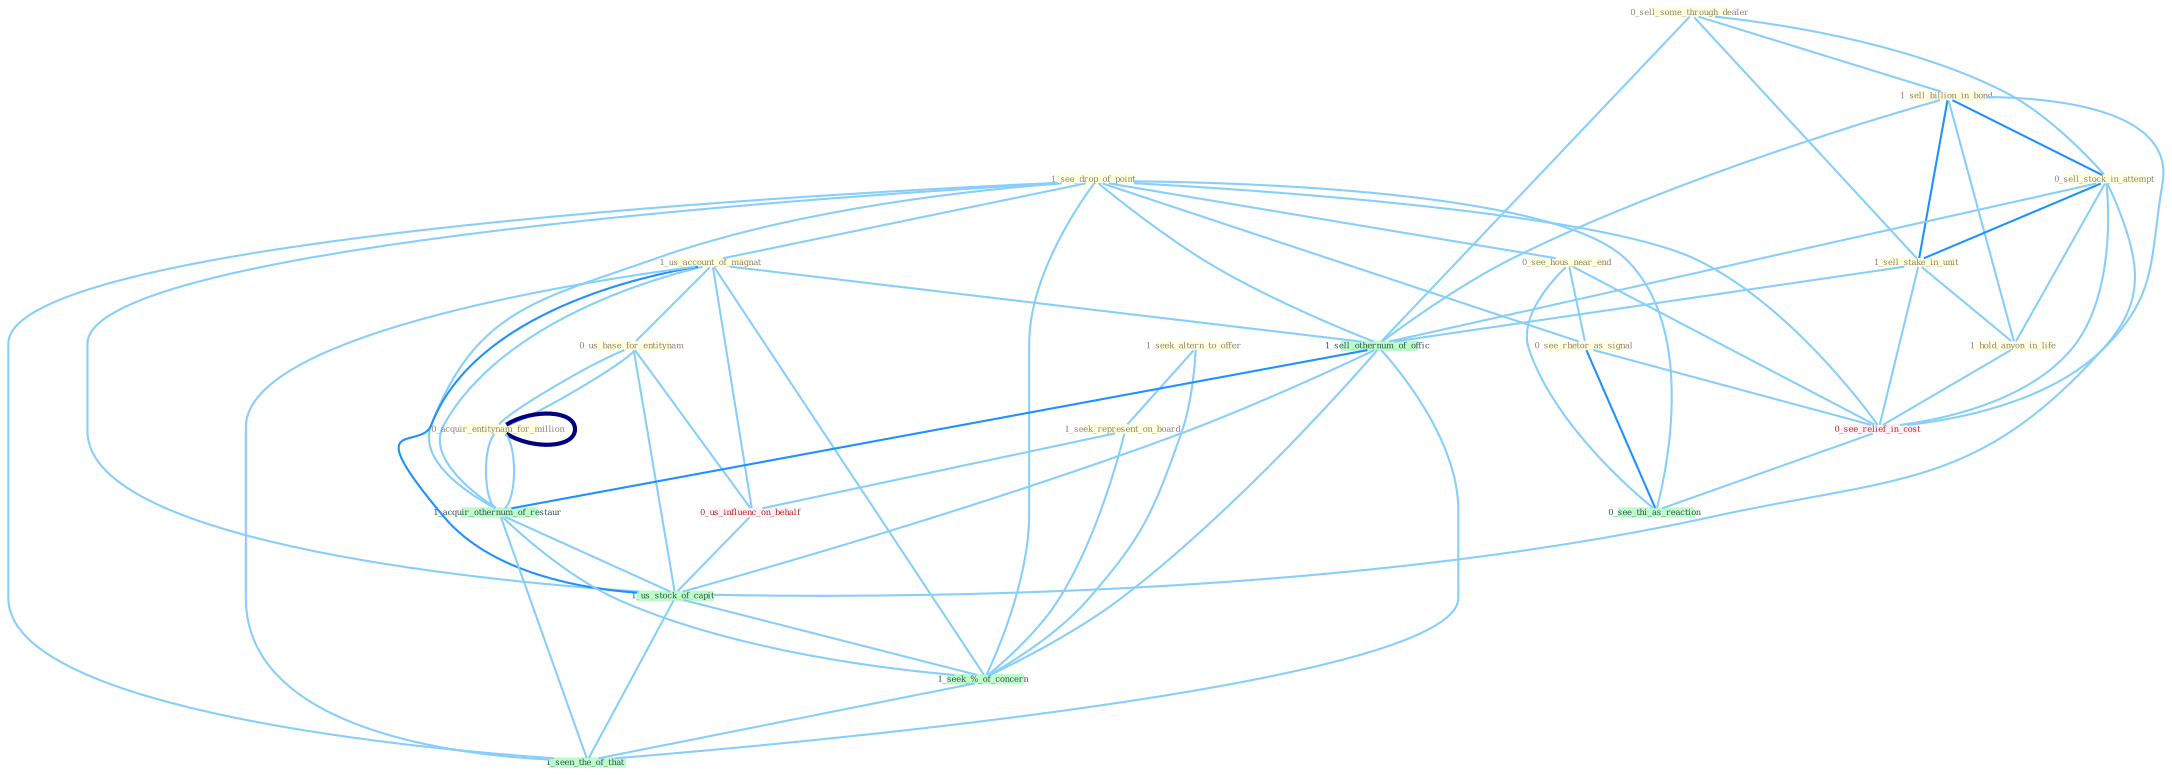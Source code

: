 Graph G{ 
    node
    [shape=polygon,style=filled,width=.5,height=.06,color="#BDFCC9",fixedsize=true,fontsize=4,
    fontcolor="#2f4f4f"];
    {node
    [color="#ffffe0", fontcolor="#8b7d6b"] "1_see_drop_of_point " "0_sell_some_through_dealer " "1_us_account_of_magnat " "1_seek_altern_to_offer " "0_see_hous_near_end " "1_sell_billion_in_bond " "0_sell_stock_in_attempt " "1_sell_stake_in_unit " "1_hold_anyon_in_life " "1_seek_represent_on_board " "0_us_base_for_entitynam " "0_acquir_entitynam_for_million " "0_see_rhetor_as_signal "}
{node [color="#fff0f5", fontcolor="#b22222"] "0_us_influenc_on_behalf " "0_see_relief_in_cost "}
edge [color="#B0E2FF"];

	"1_see_drop_of_point " -- "1_us_account_of_magnat " [w="1", color="#87cefa" ];
	"1_see_drop_of_point " -- "0_see_hous_near_end " [w="1", color="#87cefa" ];
	"1_see_drop_of_point " -- "0_see_rhetor_as_signal " [w="1", color="#87cefa" ];
	"1_see_drop_of_point " -- "1_sell_othernum_of_offic " [w="1", color="#87cefa" ];
	"1_see_drop_of_point " -- "0_see_relief_in_cost " [w="1", color="#87cefa" ];
	"1_see_drop_of_point " -- "0_see_thi_as_reaction " [w="1", color="#87cefa" ];
	"1_see_drop_of_point " -- "1_acquir_othernum_of_restaur " [w="1", color="#87cefa" ];
	"1_see_drop_of_point " -- "1_us_stock_of_capit " [w="1", color="#87cefa" ];
	"1_see_drop_of_point " -- "1_seek_%_of_concern " [w="1", color="#87cefa" ];
	"1_see_drop_of_point " -- "1_seen_the_of_that " [w="1", color="#87cefa" ];
	"0_sell_some_through_dealer " -- "1_sell_billion_in_bond " [w="1", color="#87cefa" ];
	"0_sell_some_through_dealer " -- "0_sell_stock_in_attempt " [w="1", color="#87cefa" ];
	"0_sell_some_through_dealer " -- "1_sell_stake_in_unit " [w="1", color="#87cefa" ];
	"0_sell_some_through_dealer " -- "1_sell_othernum_of_offic " [w="1", color="#87cefa" ];
	"1_us_account_of_magnat " -- "0_us_base_for_entitynam " [w="1", color="#87cefa" ];
	"1_us_account_of_magnat " -- "1_sell_othernum_of_offic " [w="1", color="#87cefa" ];
	"1_us_account_of_magnat " -- "0_us_influenc_on_behalf " [w="1", color="#87cefa" ];
	"1_us_account_of_magnat " -- "1_acquir_othernum_of_restaur " [w="1", color="#87cefa" ];
	"1_us_account_of_magnat " -- "1_us_stock_of_capit " [w="2", color="#1e90ff" , len=0.8];
	"1_us_account_of_magnat " -- "1_seek_%_of_concern " [w="1", color="#87cefa" ];
	"1_us_account_of_magnat " -- "1_seen_the_of_that " [w="1", color="#87cefa" ];
	"1_seek_altern_to_offer " -- "1_seek_represent_on_board " [w="1", color="#87cefa" ];
	"1_seek_altern_to_offer " -- "1_seek_%_of_concern " [w="1", color="#87cefa" ];
	"0_see_hous_near_end " -- "0_see_rhetor_as_signal " [w="1", color="#87cefa" ];
	"0_see_hous_near_end " -- "0_see_relief_in_cost " [w="1", color="#87cefa" ];
	"0_see_hous_near_end " -- "0_see_thi_as_reaction " [w="1", color="#87cefa" ];
	"1_sell_billion_in_bond " -- "0_sell_stock_in_attempt " [w="2", color="#1e90ff" , len=0.8];
	"1_sell_billion_in_bond " -- "1_sell_stake_in_unit " [w="2", color="#1e90ff" , len=0.8];
	"1_sell_billion_in_bond " -- "1_hold_anyon_in_life " [w="1", color="#87cefa" ];
	"1_sell_billion_in_bond " -- "1_sell_othernum_of_offic " [w="1", color="#87cefa" ];
	"1_sell_billion_in_bond " -- "0_see_relief_in_cost " [w="1", color="#87cefa" ];
	"0_sell_stock_in_attempt " -- "1_sell_stake_in_unit " [w="2", color="#1e90ff" , len=0.8];
	"0_sell_stock_in_attempt " -- "1_hold_anyon_in_life " [w="1", color="#87cefa" ];
	"0_sell_stock_in_attempt " -- "1_sell_othernum_of_offic " [w="1", color="#87cefa" ];
	"0_sell_stock_in_attempt " -- "0_see_relief_in_cost " [w="1", color="#87cefa" ];
	"0_sell_stock_in_attempt " -- "1_us_stock_of_capit " [w="1", color="#87cefa" ];
	"1_sell_stake_in_unit " -- "1_hold_anyon_in_life " [w="1", color="#87cefa" ];
	"1_sell_stake_in_unit " -- "1_sell_othernum_of_offic " [w="1", color="#87cefa" ];
	"1_sell_stake_in_unit " -- "0_see_relief_in_cost " [w="1", color="#87cefa" ];
	"1_hold_anyon_in_life " -- "0_see_relief_in_cost " [w="1", color="#87cefa" ];
	"1_seek_represent_on_board " -- "0_us_influenc_on_behalf " [w="1", color="#87cefa" ];
	"1_seek_represent_on_board " -- "1_seek_%_of_concern " [w="1", color="#87cefa" ];
	"0_us_base_for_entitynam " -- "0_acquir_entitynam_for_million " [w="1", color="#87cefa" ];
	"0_us_base_for_entitynam " -- "0_acquir_entitynam_for_million " [w="1", color="#87cefa" ];
	"0_us_base_for_entitynam " -- "0_us_influenc_on_behalf " [w="1", color="#87cefa" ];
	"0_us_base_for_entitynam " -- "1_us_stock_of_capit " [w="1", color="#87cefa" ];
	"0_acquir_entitynam_for_million " -- "0_acquir_entitynam_for_million " [w="4", style=bold, color="#000080", len=0.4];
	"0_acquir_entitynam_for_million " -- "1_acquir_othernum_of_restaur " [w="1", color="#87cefa" ];
	"0_see_rhetor_as_signal " -- "0_see_relief_in_cost " [w="1", color="#87cefa" ];
	"0_see_rhetor_as_signal " -- "0_see_thi_as_reaction " [w="2", color="#1e90ff" , len=0.8];
	"0_acquir_entitynam_for_million " -- "1_acquir_othernum_of_restaur " [w="1", color="#87cefa" ];
	"1_sell_othernum_of_offic " -- "1_acquir_othernum_of_restaur " [w="2", color="#1e90ff" , len=0.8];
	"1_sell_othernum_of_offic " -- "1_us_stock_of_capit " [w="1", color="#87cefa" ];
	"1_sell_othernum_of_offic " -- "1_seek_%_of_concern " [w="1", color="#87cefa" ];
	"1_sell_othernum_of_offic " -- "1_seen_the_of_that " [w="1", color="#87cefa" ];
	"0_us_influenc_on_behalf " -- "1_us_stock_of_capit " [w="1", color="#87cefa" ];
	"0_see_relief_in_cost " -- "0_see_thi_as_reaction " [w="1", color="#87cefa" ];
	"1_acquir_othernum_of_restaur " -- "1_us_stock_of_capit " [w="1", color="#87cefa" ];
	"1_acquir_othernum_of_restaur " -- "1_seek_%_of_concern " [w="1", color="#87cefa" ];
	"1_acquir_othernum_of_restaur " -- "1_seen_the_of_that " [w="1", color="#87cefa" ];
	"1_us_stock_of_capit " -- "1_seek_%_of_concern " [w="1", color="#87cefa" ];
	"1_us_stock_of_capit " -- "1_seen_the_of_that " [w="1", color="#87cefa" ];
	"1_seek_%_of_concern " -- "1_seen_the_of_that " [w="1", color="#87cefa" ];
}